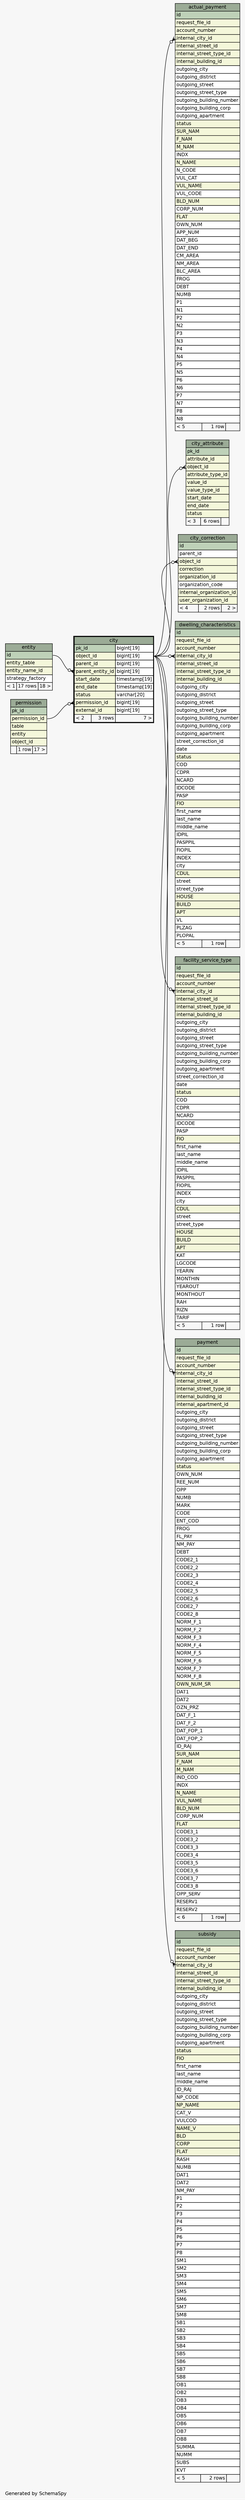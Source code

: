 // dot 2.28.0 on Windows 7 6.1
// SchemaSpy rev 590
digraph "oneDegreeRelationshipsDiagram" {
  graph [
    rankdir="RL"
    bgcolor="#f7f7f7"
    label="\nGenerated by SchemaSpy"
    labeljust="l"
    nodesep="0.18"
    ranksep="0.46"
    fontname="Helvetica"
    fontsize="11"
  ];
  node [
    fontname="Helvetica"
    fontsize="11"
    shape="plaintext"
  ];
  edge [
    arrowsize="0.8"
  ];
  "actual_payment":"internal_city_id":w -> "city":"object_id.type":e [arrowhead=none dir=back arrowtail=crowodot];
  "city":"parent_entity_id":w -> "entity":"id":e [arrowhead=none dir=back arrowtail=crowodot];
  "city":"permission_id":w -> "permission":"permission_id":e [arrowhead=none dir=back arrowtail=crowodot];
  "city_attribute":"object_id":w -> "city":"object_id.type":e [arrowhead=none dir=back arrowtail=crowodot];
  "city_correction":"object_id":w -> "city":"object_id.type":e [arrowhead=none dir=back arrowtail=crowodot];
  "dwelling_characteristics":"internal_city_id":w -> "city":"object_id.type":e [arrowhead=none dir=back arrowtail=crowodot];
  "facility_service_type":"internal_city_id":w -> "city":"object_id.type":e [arrowhead=none dir=back arrowtail=crowodot];
  "payment":"internal_city_id":w -> "city":"object_id.type":e [arrowhead=none dir=back arrowtail=crowodot];
  "subsidy":"internal_city_id":w -> "city":"object_id.type":e [arrowhead=none dir=back arrowtail=crowodot];
  "actual_payment" [
    label=<
    <TABLE BORDER="0" CELLBORDER="1" CELLSPACING="0" BGCOLOR="#ffffff">
      <TR><TD COLSPAN="3" BGCOLOR="#9bab96" ALIGN="CENTER">actual_payment</TD></TR>
      <TR><TD PORT="id" COLSPAN="3" BGCOLOR="#bed1b8" ALIGN="LEFT">id</TD></TR>
      <TR><TD PORT="request_file_id" COLSPAN="3" BGCOLOR="#f4f7da" ALIGN="LEFT">request_file_id</TD></TR>
      <TR><TD PORT="account_number" COLSPAN="3" BGCOLOR="#f4f7da" ALIGN="LEFT">account_number</TD></TR>
      <TR><TD PORT="internal_city_id" COLSPAN="3" BGCOLOR="#f4f7da" ALIGN="LEFT">internal_city_id</TD></TR>
      <TR><TD PORT="internal_street_id" COLSPAN="3" BGCOLOR="#f4f7da" ALIGN="LEFT">internal_street_id</TD></TR>
      <TR><TD PORT="internal_street_type_id" COLSPAN="3" BGCOLOR="#f4f7da" ALIGN="LEFT">internal_street_type_id</TD></TR>
      <TR><TD PORT="internal_building_id" COLSPAN="3" BGCOLOR="#f4f7da" ALIGN="LEFT">internal_building_id</TD></TR>
      <TR><TD PORT="outgoing_city" COLSPAN="3" ALIGN="LEFT">outgoing_city</TD></TR>
      <TR><TD PORT="outgoing_district" COLSPAN="3" ALIGN="LEFT">outgoing_district</TD></TR>
      <TR><TD PORT="outgoing_street" COLSPAN="3" ALIGN="LEFT">outgoing_street</TD></TR>
      <TR><TD PORT="outgoing_street_type" COLSPAN="3" ALIGN="LEFT">outgoing_street_type</TD></TR>
      <TR><TD PORT="outgoing_building_number" COLSPAN="3" ALIGN="LEFT">outgoing_building_number</TD></TR>
      <TR><TD PORT="outgoing_building_corp" COLSPAN="3" ALIGN="LEFT">outgoing_building_corp</TD></TR>
      <TR><TD PORT="outgoing_apartment" COLSPAN="3" ALIGN="LEFT">outgoing_apartment</TD></TR>
      <TR><TD PORT="status" COLSPAN="3" BGCOLOR="#f4f7da" ALIGN="LEFT">status</TD></TR>
      <TR><TD PORT="SUR_NAM" COLSPAN="3" BGCOLOR="#f4f7da" ALIGN="LEFT">SUR_NAM</TD></TR>
      <TR><TD PORT="F_NAM" COLSPAN="3" BGCOLOR="#f4f7da" ALIGN="LEFT">F_NAM</TD></TR>
      <TR><TD PORT="M_NAM" COLSPAN="3" BGCOLOR="#f4f7da" ALIGN="LEFT">M_NAM</TD></TR>
      <TR><TD PORT="INDX" COLSPAN="3" ALIGN="LEFT">INDX</TD></TR>
      <TR><TD PORT="N_NAME" COLSPAN="3" BGCOLOR="#f4f7da" ALIGN="LEFT">N_NAME</TD></TR>
      <TR><TD PORT="N_CODE" COLSPAN="3" ALIGN="LEFT">N_CODE</TD></TR>
      <TR><TD PORT="VUL_CAT" COLSPAN="3" ALIGN="LEFT">VUL_CAT</TD></TR>
      <TR><TD PORT="VUL_NAME" COLSPAN="3" BGCOLOR="#f4f7da" ALIGN="LEFT">VUL_NAME</TD></TR>
      <TR><TD PORT="VUL_CODE" COLSPAN="3" ALIGN="LEFT">VUL_CODE</TD></TR>
      <TR><TD PORT="BLD_NUM" COLSPAN="3" BGCOLOR="#f4f7da" ALIGN="LEFT">BLD_NUM</TD></TR>
      <TR><TD PORT="CORP_NUM" COLSPAN="3" ALIGN="LEFT">CORP_NUM</TD></TR>
      <TR><TD PORT="FLAT" COLSPAN="3" BGCOLOR="#f4f7da" ALIGN="LEFT">FLAT</TD></TR>
      <TR><TD PORT="OWN_NUM" COLSPAN="3" ALIGN="LEFT">OWN_NUM</TD></TR>
      <TR><TD PORT="APP_NUM" COLSPAN="3" ALIGN="LEFT">APP_NUM</TD></TR>
      <TR><TD PORT="DAT_BEG" COLSPAN="3" ALIGN="LEFT">DAT_BEG</TD></TR>
      <TR><TD PORT="DAT_END" COLSPAN="3" ALIGN="LEFT">DAT_END</TD></TR>
      <TR><TD PORT="CM_AREA" COLSPAN="3" ALIGN="LEFT">CM_AREA</TD></TR>
      <TR><TD PORT="NM_AREA" COLSPAN="3" ALIGN="LEFT">NM_AREA</TD></TR>
      <TR><TD PORT="BLC_AREA" COLSPAN="3" ALIGN="LEFT">BLC_AREA</TD></TR>
      <TR><TD PORT="FROG" COLSPAN="3" ALIGN="LEFT">FROG</TD></TR>
      <TR><TD PORT="DEBT" COLSPAN="3" ALIGN="LEFT">DEBT</TD></TR>
      <TR><TD PORT="NUMB" COLSPAN="3" ALIGN="LEFT">NUMB</TD></TR>
      <TR><TD PORT="P1" COLSPAN="3" ALIGN="LEFT">P1</TD></TR>
      <TR><TD PORT="N1" COLSPAN="3" ALIGN="LEFT">N1</TD></TR>
      <TR><TD PORT="P2" COLSPAN="3" ALIGN="LEFT">P2</TD></TR>
      <TR><TD PORT="N2" COLSPAN="3" ALIGN="LEFT">N2</TD></TR>
      <TR><TD PORT="P3" COLSPAN="3" ALIGN="LEFT">P3</TD></TR>
      <TR><TD PORT="N3" COLSPAN="3" ALIGN="LEFT">N3</TD></TR>
      <TR><TD PORT="P4" COLSPAN="3" ALIGN="LEFT">P4</TD></TR>
      <TR><TD PORT="N4" COLSPAN="3" ALIGN="LEFT">N4</TD></TR>
      <TR><TD PORT="P5" COLSPAN="3" ALIGN="LEFT">P5</TD></TR>
      <TR><TD PORT="N5" COLSPAN="3" ALIGN="LEFT">N5</TD></TR>
      <TR><TD PORT="P6" COLSPAN="3" ALIGN="LEFT">P6</TD></TR>
      <TR><TD PORT="N6" COLSPAN="3" ALIGN="LEFT">N6</TD></TR>
      <TR><TD PORT="P7" COLSPAN="3" ALIGN="LEFT">P7</TD></TR>
      <TR><TD PORT="N7" COLSPAN="3" ALIGN="LEFT">N7</TD></TR>
      <TR><TD PORT="P8" COLSPAN="3" ALIGN="LEFT">P8</TD></TR>
      <TR><TD PORT="N8" COLSPAN="3" ALIGN="LEFT">N8</TD></TR>
      <TR><TD ALIGN="LEFT" BGCOLOR="#f7f7f7">&lt; 5</TD><TD ALIGN="RIGHT" BGCOLOR="#f7f7f7">1 row</TD><TD ALIGN="RIGHT" BGCOLOR="#f7f7f7">  </TD></TR>
    </TABLE>>
    URL="actual_payment.html"
    tooltip="actual_payment"
  ];
  "city" [
    label=<
    <TABLE BORDER="2" CELLBORDER="1" CELLSPACING="0" BGCOLOR="#ffffff">
      <TR><TD COLSPAN="3" BGCOLOR="#9bab96" ALIGN="CENTER">city</TD></TR>
      <TR><TD PORT="pk_id" COLSPAN="2" BGCOLOR="#bed1b8" ALIGN="LEFT">pk_id</TD><TD PORT="pk_id.type" ALIGN="LEFT">bigint[19]</TD></TR>
      <TR><TD PORT="object_id" COLSPAN="2" BGCOLOR="#f4f7da" ALIGN="LEFT">object_id</TD><TD PORT="object_id.type" ALIGN="LEFT">bigint[19]</TD></TR>
      <TR><TD PORT="parent_id" COLSPAN="2" BGCOLOR="#f4f7da" ALIGN="LEFT">parent_id</TD><TD PORT="parent_id.type" ALIGN="LEFT">bigint[19]</TD></TR>
      <TR><TD PORT="parent_entity_id" COLSPAN="2" BGCOLOR="#f4f7da" ALIGN="LEFT">parent_entity_id</TD><TD PORT="parent_entity_id.type" ALIGN="LEFT">bigint[19]</TD></TR>
      <TR><TD PORT="start_date" COLSPAN="2" BGCOLOR="#f4f7da" ALIGN="LEFT">start_date</TD><TD PORT="start_date.type" ALIGN="LEFT">timestamp[19]</TD></TR>
      <TR><TD PORT="end_date" COLSPAN="2" BGCOLOR="#f4f7da" ALIGN="LEFT">end_date</TD><TD PORT="end_date.type" ALIGN="LEFT">timestamp[19]</TD></TR>
      <TR><TD PORT="status" COLSPAN="2" BGCOLOR="#f4f7da" ALIGN="LEFT">status</TD><TD PORT="status.type" ALIGN="LEFT">varchar[20]</TD></TR>
      <TR><TD PORT="permission_id" COLSPAN="2" BGCOLOR="#f4f7da" ALIGN="LEFT">permission_id</TD><TD PORT="permission_id.type" ALIGN="LEFT">bigint[19]</TD></TR>
      <TR><TD PORT="external_id" COLSPAN="2" BGCOLOR="#f4f7da" ALIGN="LEFT">external_id</TD><TD PORT="external_id.type" ALIGN="LEFT">bigint[19]</TD></TR>
      <TR><TD ALIGN="LEFT" BGCOLOR="#f7f7f7">&lt; 2</TD><TD ALIGN="RIGHT" BGCOLOR="#f7f7f7">3 rows</TD><TD ALIGN="RIGHT" BGCOLOR="#f7f7f7">7 &gt;</TD></TR>
    </TABLE>>
    URL="city.html"
    tooltip="city"
  ];
  "city_attribute" [
    label=<
    <TABLE BORDER="0" CELLBORDER="1" CELLSPACING="0" BGCOLOR="#ffffff">
      <TR><TD COLSPAN="3" BGCOLOR="#9bab96" ALIGN="CENTER">city_attribute</TD></TR>
      <TR><TD PORT="pk_id" COLSPAN="3" BGCOLOR="#bed1b8" ALIGN="LEFT">pk_id</TD></TR>
      <TR><TD PORT="attribute_id" COLSPAN="3" BGCOLOR="#f4f7da" ALIGN="LEFT">attribute_id</TD></TR>
      <TR><TD PORT="object_id" COLSPAN="3" BGCOLOR="#f4f7da" ALIGN="LEFT">object_id</TD></TR>
      <TR><TD PORT="attribute_type_id" COLSPAN="3" BGCOLOR="#f4f7da" ALIGN="LEFT">attribute_type_id</TD></TR>
      <TR><TD PORT="value_id" COLSPAN="3" BGCOLOR="#f4f7da" ALIGN="LEFT">value_id</TD></TR>
      <TR><TD PORT="value_type_id" COLSPAN="3" BGCOLOR="#f4f7da" ALIGN="LEFT">value_type_id</TD></TR>
      <TR><TD PORT="start_date" COLSPAN="3" BGCOLOR="#f4f7da" ALIGN="LEFT">start_date</TD></TR>
      <TR><TD PORT="end_date" COLSPAN="3" BGCOLOR="#f4f7da" ALIGN="LEFT">end_date</TD></TR>
      <TR><TD PORT="status" COLSPAN="3" BGCOLOR="#f4f7da" ALIGN="LEFT">status</TD></TR>
      <TR><TD ALIGN="LEFT" BGCOLOR="#f7f7f7">&lt; 3</TD><TD ALIGN="RIGHT" BGCOLOR="#f7f7f7">6 rows</TD><TD ALIGN="RIGHT" BGCOLOR="#f7f7f7">  </TD></TR>
    </TABLE>>
    URL="city_attribute.html"
    tooltip="city_attribute"
  ];
  "city_correction" [
    label=<
    <TABLE BORDER="0" CELLBORDER="1" CELLSPACING="0" BGCOLOR="#ffffff">
      <TR><TD COLSPAN="3" BGCOLOR="#9bab96" ALIGN="CENTER">city_correction</TD></TR>
      <TR><TD PORT="id" COLSPAN="3" BGCOLOR="#bed1b8" ALIGN="LEFT">id</TD></TR>
      <TR><TD PORT="parent_id" COLSPAN="3" ALIGN="LEFT">parent_id</TD></TR>
      <TR><TD PORT="object_id" COLSPAN="3" BGCOLOR="#f4f7da" ALIGN="LEFT">object_id</TD></TR>
      <TR><TD PORT="correction" COLSPAN="3" BGCOLOR="#f4f7da" ALIGN="LEFT">correction</TD></TR>
      <TR><TD PORT="organization_id" COLSPAN="3" BGCOLOR="#f4f7da" ALIGN="LEFT">organization_id</TD></TR>
      <TR><TD PORT="organization_code" COLSPAN="3" ALIGN="LEFT">organization_code</TD></TR>
      <TR><TD PORT="internal_organization_id" COLSPAN="3" BGCOLOR="#f4f7da" ALIGN="LEFT">internal_organization_id</TD></TR>
      <TR><TD PORT="user_organization_id" COLSPAN="3" BGCOLOR="#f4f7da" ALIGN="LEFT">user_organization_id</TD></TR>
      <TR><TD ALIGN="LEFT" BGCOLOR="#f7f7f7">&lt; 4</TD><TD ALIGN="RIGHT" BGCOLOR="#f7f7f7">2 rows</TD><TD ALIGN="RIGHT" BGCOLOR="#f7f7f7">2 &gt;</TD></TR>
    </TABLE>>
    URL="city_correction.html"
    tooltip="city_correction"
  ];
  "dwelling_characteristics" [
    label=<
    <TABLE BORDER="0" CELLBORDER="1" CELLSPACING="0" BGCOLOR="#ffffff">
      <TR><TD COLSPAN="3" BGCOLOR="#9bab96" ALIGN="CENTER">dwelling_characteristics</TD></TR>
      <TR><TD PORT="id" COLSPAN="3" BGCOLOR="#bed1b8" ALIGN="LEFT">id</TD></TR>
      <TR><TD PORT="request_file_id" COLSPAN="3" BGCOLOR="#f4f7da" ALIGN="LEFT">request_file_id</TD></TR>
      <TR><TD PORT="account_number" COLSPAN="3" BGCOLOR="#f4f7da" ALIGN="LEFT">account_number</TD></TR>
      <TR><TD PORT="internal_city_id" COLSPAN="3" BGCOLOR="#f4f7da" ALIGN="LEFT">internal_city_id</TD></TR>
      <TR><TD PORT="internal_street_id" COLSPAN="3" BGCOLOR="#f4f7da" ALIGN="LEFT">internal_street_id</TD></TR>
      <TR><TD PORT="internal_street_type_id" COLSPAN="3" BGCOLOR="#f4f7da" ALIGN="LEFT">internal_street_type_id</TD></TR>
      <TR><TD PORT="internal_building_id" COLSPAN="3" BGCOLOR="#f4f7da" ALIGN="LEFT">internal_building_id</TD></TR>
      <TR><TD PORT="outgoing_city" COLSPAN="3" ALIGN="LEFT">outgoing_city</TD></TR>
      <TR><TD PORT="outgoing_district" COLSPAN="3" ALIGN="LEFT">outgoing_district</TD></TR>
      <TR><TD PORT="outgoing_street" COLSPAN="3" ALIGN="LEFT">outgoing_street</TD></TR>
      <TR><TD PORT="outgoing_street_type" COLSPAN="3" ALIGN="LEFT">outgoing_street_type</TD></TR>
      <TR><TD PORT="outgoing_building_number" COLSPAN="3" ALIGN="LEFT">outgoing_building_number</TD></TR>
      <TR><TD PORT="outgoing_building_corp" COLSPAN="3" ALIGN="LEFT">outgoing_building_corp</TD></TR>
      <TR><TD PORT="outgoing_apartment" COLSPAN="3" ALIGN="LEFT">outgoing_apartment</TD></TR>
      <TR><TD PORT="street_correction_id" COLSPAN="3" ALIGN="LEFT">street_correction_id</TD></TR>
      <TR><TD PORT="date" COLSPAN="3" ALIGN="LEFT">date</TD></TR>
      <TR><TD PORT="status" COLSPAN="3" BGCOLOR="#f4f7da" ALIGN="LEFT">status</TD></TR>
      <TR><TD PORT="COD" COLSPAN="3" ALIGN="LEFT">COD</TD></TR>
      <TR><TD PORT="CDPR" COLSPAN="3" ALIGN="LEFT">CDPR</TD></TR>
      <TR><TD PORT="NCARD" COLSPAN="3" ALIGN="LEFT">NCARD</TD></TR>
      <TR><TD PORT="IDCODE" COLSPAN="3" ALIGN="LEFT">IDCODE</TD></TR>
      <TR><TD PORT="PASP" COLSPAN="3" ALIGN="LEFT">PASP</TD></TR>
      <TR><TD PORT="FIO" COLSPAN="3" BGCOLOR="#f4f7da" ALIGN="LEFT">FIO</TD></TR>
      <TR><TD PORT="first_name" COLSPAN="3" ALIGN="LEFT">first_name</TD></TR>
      <TR><TD PORT="last_name" COLSPAN="3" ALIGN="LEFT">last_name</TD></TR>
      <TR><TD PORT="middle_name" COLSPAN="3" ALIGN="LEFT">middle_name</TD></TR>
      <TR><TD PORT="IDPIL" COLSPAN="3" ALIGN="LEFT">IDPIL</TD></TR>
      <TR><TD PORT="PASPPIL" COLSPAN="3" ALIGN="LEFT">PASPPIL</TD></TR>
      <TR><TD PORT="FIOPIL" COLSPAN="3" ALIGN="LEFT">FIOPIL</TD></TR>
      <TR><TD PORT="INDEX" COLSPAN="3" ALIGN="LEFT">INDEX</TD></TR>
      <TR><TD PORT="city" COLSPAN="3" ALIGN="LEFT">city</TD></TR>
      <TR><TD PORT="CDUL" COLSPAN="3" BGCOLOR="#f4f7da" ALIGN="LEFT">CDUL</TD></TR>
      <TR><TD PORT="street" COLSPAN="3" ALIGN="LEFT">street</TD></TR>
      <TR><TD PORT="street_type" COLSPAN="3" ALIGN="LEFT">street_type</TD></TR>
      <TR><TD PORT="HOUSE" COLSPAN="3" BGCOLOR="#f4f7da" ALIGN="LEFT">HOUSE</TD></TR>
      <TR><TD PORT="BUILD" COLSPAN="3" BGCOLOR="#f4f7da" ALIGN="LEFT">BUILD</TD></TR>
      <TR><TD PORT="APT" COLSPAN="3" BGCOLOR="#f4f7da" ALIGN="LEFT">APT</TD></TR>
      <TR><TD PORT="VL" COLSPAN="3" ALIGN="LEFT">VL</TD></TR>
      <TR><TD PORT="PLZAG" COLSPAN="3" ALIGN="LEFT">PLZAG</TD></TR>
      <TR><TD PORT="PLOPAL" COLSPAN="3" ALIGN="LEFT">PLOPAL</TD></TR>
      <TR><TD ALIGN="LEFT" BGCOLOR="#f7f7f7">&lt; 5</TD><TD ALIGN="RIGHT" BGCOLOR="#f7f7f7">1 row</TD><TD ALIGN="RIGHT" BGCOLOR="#f7f7f7">  </TD></TR>
    </TABLE>>
    URL="dwelling_characteristics.html"
    tooltip="dwelling_characteristics"
  ];
  "entity" [
    label=<
    <TABLE BORDER="0" CELLBORDER="1" CELLSPACING="0" BGCOLOR="#ffffff">
      <TR><TD COLSPAN="3" BGCOLOR="#9bab96" ALIGN="CENTER">entity</TD></TR>
      <TR><TD PORT="id" COLSPAN="3" BGCOLOR="#bed1b8" ALIGN="LEFT">id</TD></TR>
      <TR><TD PORT="entity_table" COLSPAN="3" BGCOLOR="#f4f7da" ALIGN="LEFT">entity_table</TD></TR>
      <TR><TD PORT="entity_name_id" COLSPAN="3" BGCOLOR="#f4f7da" ALIGN="LEFT">entity_name_id</TD></TR>
      <TR><TD PORT="strategy_factory" COLSPAN="3" ALIGN="LEFT">strategy_factory</TD></TR>
      <TR><TD ALIGN="LEFT" BGCOLOR="#f7f7f7">&lt; 1</TD><TD ALIGN="RIGHT" BGCOLOR="#f7f7f7">17 rows</TD><TD ALIGN="RIGHT" BGCOLOR="#f7f7f7">18 &gt;</TD></TR>
    </TABLE>>
    URL="entity.html"
    tooltip="entity"
  ];
  "facility_service_type" [
    label=<
    <TABLE BORDER="0" CELLBORDER="1" CELLSPACING="0" BGCOLOR="#ffffff">
      <TR><TD COLSPAN="3" BGCOLOR="#9bab96" ALIGN="CENTER">facility_service_type</TD></TR>
      <TR><TD PORT="id" COLSPAN="3" BGCOLOR="#bed1b8" ALIGN="LEFT">id</TD></TR>
      <TR><TD PORT="request_file_id" COLSPAN="3" BGCOLOR="#f4f7da" ALIGN="LEFT">request_file_id</TD></TR>
      <TR><TD PORT="account_number" COLSPAN="3" BGCOLOR="#f4f7da" ALIGN="LEFT">account_number</TD></TR>
      <TR><TD PORT="internal_city_id" COLSPAN="3" BGCOLOR="#f4f7da" ALIGN="LEFT">internal_city_id</TD></TR>
      <TR><TD PORT="internal_street_id" COLSPAN="3" BGCOLOR="#f4f7da" ALIGN="LEFT">internal_street_id</TD></TR>
      <TR><TD PORT="internal_street_type_id" COLSPAN="3" BGCOLOR="#f4f7da" ALIGN="LEFT">internal_street_type_id</TD></TR>
      <TR><TD PORT="internal_building_id" COLSPAN="3" BGCOLOR="#f4f7da" ALIGN="LEFT">internal_building_id</TD></TR>
      <TR><TD PORT="outgoing_city" COLSPAN="3" ALIGN="LEFT">outgoing_city</TD></TR>
      <TR><TD PORT="outgoing_district" COLSPAN="3" ALIGN="LEFT">outgoing_district</TD></TR>
      <TR><TD PORT="outgoing_street" COLSPAN="3" ALIGN="LEFT">outgoing_street</TD></TR>
      <TR><TD PORT="outgoing_street_type" COLSPAN="3" ALIGN="LEFT">outgoing_street_type</TD></TR>
      <TR><TD PORT="outgoing_building_number" COLSPAN="3" ALIGN="LEFT">outgoing_building_number</TD></TR>
      <TR><TD PORT="outgoing_building_corp" COLSPAN="3" ALIGN="LEFT">outgoing_building_corp</TD></TR>
      <TR><TD PORT="outgoing_apartment" COLSPAN="3" ALIGN="LEFT">outgoing_apartment</TD></TR>
      <TR><TD PORT="street_correction_id" COLSPAN="3" ALIGN="LEFT">street_correction_id</TD></TR>
      <TR><TD PORT="date" COLSPAN="3" ALIGN="LEFT">date</TD></TR>
      <TR><TD PORT="status" COLSPAN="3" BGCOLOR="#f4f7da" ALIGN="LEFT">status</TD></TR>
      <TR><TD PORT="COD" COLSPAN="3" ALIGN="LEFT">COD</TD></TR>
      <TR><TD PORT="CDPR" COLSPAN="3" ALIGN="LEFT">CDPR</TD></TR>
      <TR><TD PORT="NCARD" COLSPAN="3" ALIGN="LEFT">NCARD</TD></TR>
      <TR><TD PORT="IDCODE" COLSPAN="3" ALIGN="LEFT">IDCODE</TD></TR>
      <TR><TD PORT="PASP" COLSPAN="3" ALIGN="LEFT">PASP</TD></TR>
      <TR><TD PORT="FIO" COLSPAN="3" BGCOLOR="#f4f7da" ALIGN="LEFT">FIO</TD></TR>
      <TR><TD PORT="first_name" COLSPAN="3" ALIGN="LEFT">first_name</TD></TR>
      <TR><TD PORT="last_name" COLSPAN="3" ALIGN="LEFT">last_name</TD></TR>
      <TR><TD PORT="middle_name" COLSPAN="3" ALIGN="LEFT">middle_name</TD></TR>
      <TR><TD PORT="IDPIL" COLSPAN="3" ALIGN="LEFT">IDPIL</TD></TR>
      <TR><TD PORT="PASPPIL" COLSPAN="3" ALIGN="LEFT">PASPPIL</TD></TR>
      <TR><TD PORT="FIOPIL" COLSPAN="3" ALIGN="LEFT">FIOPIL</TD></TR>
      <TR><TD PORT="INDEX" COLSPAN="3" ALIGN="LEFT">INDEX</TD></TR>
      <TR><TD PORT="city" COLSPAN="3" ALIGN="LEFT">city</TD></TR>
      <TR><TD PORT="CDUL" COLSPAN="3" BGCOLOR="#f4f7da" ALIGN="LEFT">CDUL</TD></TR>
      <TR><TD PORT="street" COLSPAN="3" ALIGN="LEFT">street</TD></TR>
      <TR><TD PORT="street_type" COLSPAN="3" ALIGN="LEFT">street_type</TD></TR>
      <TR><TD PORT="HOUSE" COLSPAN="3" BGCOLOR="#f4f7da" ALIGN="LEFT">HOUSE</TD></TR>
      <TR><TD PORT="BUILD" COLSPAN="3" BGCOLOR="#f4f7da" ALIGN="LEFT">BUILD</TD></TR>
      <TR><TD PORT="APT" COLSPAN="3" BGCOLOR="#f4f7da" ALIGN="LEFT">APT</TD></TR>
      <TR><TD PORT="KAT" COLSPAN="3" ALIGN="LEFT">KAT</TD></TR>
      <TR><TD PORT="LGCODE" COLSPAN="3" ALIGN="LEFT">LGCODE</TD></TR>
      <TR><TD PORT="YEARIN" COLSPAN="3" ALIGN="LEFT">YEARIN</TD></TR>
      <TR><TD PORT="MONTHIN" COLSPAN="3" ALIGN="LEFT">MONTHIN</TD></TR>
      <TR><TD PORT="YEAROUT" COLSPAN="3" ALIGN="LEFT">YEAROUT</TD></TR>
      <TR><TD PORT="MONTHOUT" COLSPAN="3" ALIGN="LEFT">MONTHOUT</TD></TR>
      <TR><TD PORT="RAH" COLSPAN="3" ALIGN="LEFT">RAH</TD></TR>
      <TR><TD PORT="RIZN" COLSPAN="3" ALIGN="LEFT">RIZN</TD></TR>
      <TR><TD PORT="TARIF" COLSPAN="3" ALIGN="LEFT">TARIF</TD></TR>
      <TR><TD ALIGN="LEFT" BGCOLOR="#f7f7f7">&lt; 5</TD><TD ALIGN="RIGHT" BGCOLOR="#f7f7f7">1 row</TD><TD ALIGN="RIGHT" BGCOLOR="#f7f7f7">  </TD></TR>
    </TABLE>>
    URL="facility_service_type.html"
    tooltip="facility_service_type"
  ];
  "payment" [
    label=<
    <TABLE BORDER="0" CELLBORDER="1" CELLSPACING="0" BGCOLOR="#ffffff">
      <TR><TD COLSPAN="3" BGCOLOR="#9bab96" ALIGN="CENTER">payment</TD></TR>
      <TR><TD PORT="id" COLSPAN="3" BGCOLOR="#bed1b8" ALIGN="LEFT">id</TD></TR>
      <TR><TD PORT="request_file_id" COLSPAN="3" BGCOLOR="#f4f7da" ALIGN="LEFT">request_file_id</TD></TR>
      <TR><TD PORT="account_number" COLSPAN="3" BGCOLOR="#f4f7da" ALIGN="LEFT">account_number</TD></TR>
      <TR><TD PORT="internal_city_id" COLSPAN="3" BGCOLOR="#f4f7da" ALIGN="LEFT">internal_city_id</TD></TR>
      <TR><TD PORT="internal_street_id" COLSPAN="3" BGCOLOR="#f4f7da" ALIGN="LEFT">internal_street_id</TD></TR>
      <TR><TD PORT="internal_street_type_id" COLSPAN="3" BGCOLOR="#f4f7da" ALIGN="LEFT">internal_street_type_id</TD></TR>
      <TR><TD PORT="internal_building_id" COLSPAN="3" BGCOLOR="#f4f7da" ALIGN="LEFT">internal_building_id</TD></TR>
      <TR><TD PORT="internal_apartment_id" COLSPAN="3" BGCOLOR="#f4f7da" ALIGN="LEFT">internal_apartment_id</TD></TR>
      <TR><TD PORT="outgoing_city" COLSPAN="3" ALIGN="LEFT">outgoing_city</TD></TR>
      <TR><TD PORT="outgoing_district" COLSPAN="3" ALIGN="LEFT">outgoing_district</TD></TR>
      <TR><TD PORT="outgoing_street" COLSPAN="3" ALIGN="LEFT">outgoing_street</TD></TR>
      <TR><TD PORT="outgoing_street_type" COLSPAN="3" ALIGN="LEFT">outgoing_street_type</TD></TR>
      <TR><TD PORT="outgoing_building_number" COLSPAN="3" ALIGN="LEFT">outgoing_building_number</TD></TR>
      <TR><TD PORT="outgoing_building_corp" COLSPAN="3" ALIGN="LEFT">outgoing_building_corp</TD></TR>
      <TR><TD PORT="outgoing_apartment" COLSPAN="3" ALIGN="LEFT">outgoing_apartment</TD></TR>
      <TR><TD PORT="status" COLSPAN="3" BGCOLOR="#f4f7da" ALIGN="LEFT">status</TD></TR>
      <TR><TD PORT="OWN_NUM" COLSPAN="3" ALIGN="LEFT">OWN_NUM</TD></TR>
      <TR><TD PORT="REE_NUM" COLSPAN="3" ALIGN="LEFT">REE_NUM</TD></TR>
      <TR><TD PORT="OPP" COLSPAN="3" ALIGN="LEFT">OPP</TD></TR>
      <TR><TD PORT="NUMB" COLSPAN="3" ALIGN="LEFT">NUMB</TD></TR>
      <TR><TD PORT="MARK" COLSPAN="3" ALIGN="LEFT">MARK</TD></TR>
      <TR><TD PORT="CODE" COLSPAN="3" ALIGN="LEFT">CODE</TD></TR>
      <TR><TD PORT="ENT_COD" COLSPAN="3" ALIGN="LEFT">ENT_COD</TD></TR>
      <TR><TD PORT="FROG" COLSPAN="3" ALIGN="LEFT">FROG</TD></TR>
      <TR><TD PORT="FL_PAY" COLSPAN="3" ALIGN="LEFT">FL_PAY</TD></TR>
      <TR><TD PORT="NM_PAY" COLSPAN="3" ALIGN="LEFT">NM_PAY</TD></TR>
      <TR><TD PORT="DEBT" COLSPAN="3" ALIGN="LEFT">DEBT</TD></TR>
      <TR><TD PORT="CODE2_1" COLSPAN="3" ALIGN="LEFT">CODE2_1</TD></TR>
      <TR><TD PORT="CODE2_2" COLSPAN="3" ALIGN="LEFT">CODE2_2</TD></TR>
      <TR><TD PORT="CODE2_3" COLSPAN="3" ALIGN="LEFT">CODE2_3</TD></TR>
      <TR><TD PORT="CODE2_4" COLSPAN="3" ALIGN="LEFT">CODE2_4</TD></TR>
      <TR><TD PORT="CODE2_5" COLSPAN="3" ALIGN="LEFT">CODE2_5</TD></TR>
      <TR><TD PORT="CODE2_6" COLSPAN="3" ALIGN="LEFT">CODE2_6</TD></TR>
      <TR><TD PORT="CODE2_7" COLSPAN="3" ALIGN="LEFT">CODE2_7</TD></TR>
      <TR><TD PORT="CODE2_8" COLSPAN="3" ALIGN="LEFT">CODE2_8</TD></TR>
      <TR><TD PORT="NORM_F_1" COLSPAN="3" ALIGN="LEFT">NORM_F_1</TD></TR>
      <TR><TD PORT="NORM_F_2" COLSPAN="3" ALIGN="LEFT">NORM_F_2</TD></TR>
      <TR><TD PORT="NORM_F_3" COLSPAN="3" ALIGN="LEFT">NORM_F_3</TD></TR>
      <TR><TD PORT="NORM_F_4" COLSPAN="3" ALIGN="LEFT">NORM_F_4</TD></TR>
      <TR><TD PORT="NORM_F_5" COLSPAN="3" ALIGN="LEFT">NORM_F_5</TD></TR>
      <TR><TD PORT="NORM_F_6" COLSPAN="3" ALIGN="LEFT">NORM_F_6</TD></TR>
      <TR><TD PORT="NORM_F_7" COLSPAN="3" ALIGN="LEFT">NORM_F_7</TD></TR>
      <TR><TD PORT="NORM_F_8" COLSPAN="3" ALIGN="LEFT">NORM_F_8</TD></TR>
      <TR><TD PORT="OWN_NUM_SR" COLSPAN="3" BGCOLOR="#f4f7da" ALIGN="LEFT">OWN_NUM_SR</TD></TR>
      <TR><TD PORT="DAT1" COLSPAN="3" ALIGN="LEFT">DAT1</TD></TR>
      <TR><TD PORT="DAT2" COLSPAN="3" ALIGN="LEFT">DAT2</TD></TR>
      <TR><TD PORT="OZN_PRZ" COLSPAN="3" ALIGN="LEFT">OZN_PRZ</TD></TR>
      <TR><TD PORT="DAT_F_1" COLSPAN="3" ALIGN="LEFT">DAT_F_1</TD></TR>
      <TR><TD PORT="DAT_F_2" COLSPAN="3" ALIGN="LEFT">DAT_F_2</TD></TR>
      <TR><TD PORT="DAT_FOP_1" COLSPAN="3" ALIGN="LEFT">DAT_FOP_1</TD></TR>
      <TR><TD PORT="DAT_FOP_2" COLSPAN="3" ALIGN="LEFT">DAT_FOP_2</TD></TR>
      <TR><TD PORT="ID_RAJ" COLSPAN="3" ALIGN="LEFT">ID_RAJ</TD></TR>
      <TR><TD PORT="SUR_NAM" COLSPAN="3" BGCOLOR="#f4f7da" ALIGN="LEFT">SUR_NAM</TD></TR>
      <TR><TD PORT="F_NAM" COLSPAN="3" BGCOLOR="#f4f7da" ALIGN="LEFT">F_NAM</TD></TR>
      <TR><TD PORT="M_NAM" COLSPAN="3" BGCOLOR="#f4f7da" ALIGN="LEFT">M_NAM</TD></TR>
      <TR><TD PORT="IND_COD" COLSPAN="3" ALIGN="LEFT">IND_COD</TD></TR>
      <TR><TD PORT="INDX" COLSPAN="3" ALIGN="LEFT">INDX</TD></TR>
      <TR><TD PORT="N_NAME" COLSPAN="3" BGCOLOR="#f4f7da" ALIGN="LEFT">N_NAME</TD></TR>
      <TR><TD PORT="VUL_NAME" COLSPAN="3" BGCOLOR="#f4f7da" ALIGN="LEFT">VUL_NAME</TD></TR>
      <TR><TD PORT="BLD_NUM" COLSPAN="3" BGCOLOR="#f4f7da" ALIGN="LEFT">BLD_NUM</TD></TR>
      <TR><TD PORT="CORP_NUM" COLSPAN="3" ALIGN="LEFT">CORP_NUM</TD></TR>
      <TR><TD PORT="FLAT" COLSPAN="3" BGCOLOR="#f4f7da" ALIGN="LEFT">FLAT</TD></TR>
      <TR><TD PORT="CODE3_1" COLSPAN="3" ALIGN="LEFT">CODE3_1</TD></TR>
      <TR><TD PORT="CODE3_2" COLSPAN="3" ALIGN="LEFT">CODE3_2</TD></TR>
      <TR><TD PORT="CODE3_3" COLSPAN="3" ALIGN="LEFT">CODE3_3</TD></TR>
      <TR><TD PORT="CODE3_4" COLSPAN="3" ALIGN="LEFT">CODE3_4</TD></TR>
      <TR><TD PORT="CODE3_5" COLSPAN="3" ALIGN="LEFT">CODE3_5</TD></TR>
      <TR><TD PORT="CODE3_6" COLSPAN="3" ALIGN="LEFT">CODE3_6</TD></TR>
      <TR><TD PORT="CODE3_7" COLSPAN="3" ALIGN="LEFT">CODE3_7</TD></TR>
      <TR><TD PORT="CODE3_8" COLSPAN="3" ALIGN="LEFT">CODE3_8</TD></TR>
      <TR><TD PORT="OPP_SERV" COLSPAN="3" ALIGN="LEFT">OPP_SERV</TD></TR>
      <TR><TD PORT="RESERV1" COLSPAN="3" ALIGN="LEFT">RESERV1</TD></TR>
      <TR><TD PORT="RESERV2" COLSPAN="3" ALIGN="LEFT">RESERV2</TD></TR>
      <TR><TD ALIGN="LEFT" BGCOLOR="#f7f7f7">&lt; 6</TD><TD ALIGN="RIGHT" BGCOLOR="#f7f7f7">1 row</TD><TD ALIGN="RIGHT" BGCOLOR="#f7f7f7">  </TD></TR>
    </TABLE>>
    URL="payment.html"
    tooltip="payment"
  ];
  "permission" [
    label=<
    <TABLE BORDER="0" CELLBORDER="1" CELLSPACING="0" BGCOLOR="#ffffff">
      <TR><TD COLSPAN="3" BGCOLOR="#9bab96" ALIGN="CENTER">permission</TD></TR>
      <TR><TD PORT="pk_id" COLSPAN="3" BGCOLOR="#bed1b8" ALIGN="LEFT">pk_id</TD></TR>
      <TR><TD PORT="permission_id" COLSPAN="3" BGCOLOR="#f4f7da" ALIGN="LEFT">permission_id</TD></TR>
      <TR><TD PORT="table" COLSPAN="3" BGCOLOR="#f4f7da" ALIGN="LEFT">table</TD></TR>
      <TR><TD PORT="entity" COLSPAN="3" BGCOLOR="#f4f7da" ALIGN="LEFT">entity</TD></TR>
      <TR><TD PORT="object_id" COLSPAN="3" BGCOLOR="#f4f7da" ALIGN="LEFT">object_id</TD></TR>
      <TR><TD ALIGN="LEFT" BGCOLOR="#f7f7f7">  </TD><TD ALIGN="RIGHT" BGCOLOR="#f7f7f7">1 row</TD><TD ALIGN="RIGHT" BGCOLOR="#f7f7f7">17 &gt;</TD></TR>
    </TABLE>>
    URL="permission.html"
    tooltip="permission"
  ];
  "subsidy" [
    label=<
    <TABLE BORDER="0" CELLBORDER="1" CELLSPACING="0" BGCOLOR="#ffffff">
      <TR><TD COLSPAN="3" BGCOLOR="#9bab96" ALIGN="CENTER">subsidy</TD></TR>
      <TR><TD PORT="id" COLSPAN="3" BGCOLOR="#bed1b8" ALIGN="LEFT">id</TD></TR>
      <TR><TD PORT="request_file_id" COLSPAN="3" BGCOLOR="#f4f7da" ALIGN="LEFT">request_file_id</TD></TR>
      <TR><TD PORT="account_number" COLSPAN="3" BGCOLOR="#f4f7da" ALIGN="LEFT">account_number</TD></TR>
      <TR><TD PORT="internal_city_id" COLSPAN="3" BGCOLOR="#f4f7da" ALIGN="LEFT">internal_city_id</TD></TR>
      <TR><TD PORT="internal_street_id" COLSPAN="3" BGCOLOR="#f4f7da" ALIGN="LEFT">internal_street_id</TD></TR>
      <TR><TD PORT="internal_street_type_id" COLSPAN="3" BGCOLOR="#f4f7da" ALIGN="LEFT">internal_street_type_id</TD></TR>
      <TR><TD PORT="internal_building_id" COLSPAN="3" BGCOLOR="#f4f7da" ALIGN="LEFT">internal_building_id</TD></TR>
      <TR><TD PORT="outgoing_city" COLSPAN="3" ALIGN="LEFT">outgoing_city</TD></TR>
      <TR><TD PORT="outgoing_district" COLSPAN="3" ALIGN="LEFT">outgoing_district</TD></TR>
      <TR><TD PORT="outgoing_street" COLSPAN="3" ALIGN="LEFT">outgoing_street</TD></TR>
      <TR><TD PORT="outgoing_street_type" COLSPAN="3" ALIGN="LEFT">outgoing_street_type</TD></TR>
      <TR><TD PORT="outgoing_building_number" COLSPAN="3" ALIGN="LEFT">outgoing_building_number</TD></TR>
      <TR><TD PORT="outgoing_building_corp" COLSPAN="3" ALIGN="LEFT">outgoing_building_corp</TD></TR>
      <TR><TD PORT="outgoing_apartment" COLSPAN="3" ALIGN="LEFT">outgoing_apartment</TD></TR>
      <TR><TD PORT="status" COLSPAN="3" BGCOLOR="#f4f7da" ALIGN="LEFT">status</TD></TR>
      <TR><TD PORT="FIO" COLSPAN="3" BGCOLOR="#f4f7da" ALIGN="LEFT">FIO</TD></TR>
      <TR><TD PORT="first_name" COLSPAN="3" ALIGN="LEFT">first_name</TD></TR>
      <TR><TD PORT="last_name" COLSPAN="3" ALIGN="LEFT">last_name</TD></TR>
      <TR><TD PORT="middle_name" COLSPAN="3" ALIGN="LEFT">middle_name</TD></TR>
      <TR><TD PORT="ID_RAJ" COLSPAN="3" ALIGN="LEFT">ID_RAJ</TD></TR>
      <TR><TD PORT="NP_CODE" COLSPAN="3" ALIGN="LEFT">NP_CODE</TD></TR>
      <TR><TD PORT="NP_NAME" COLSPAN="3" BGCOLOR="#f4f7da" ALIGN="LEFT">NP_NAME</TD></TR>
      <TR><TD PORT="CAT_V" COLSPAN="3" ALIGN="LEFT">CAT_V</TD></TR>
      <TR><TD PORT="VULCOD" COLSPAN="3" ALIGN="LEFT">VULCOD</TD></TR>
      <TR><TD PORT="NAME_V" COLSPAN="3" BGCOLOR="#f4f7da" ALIGN="LEFT">NAME_V</TD></TR>
      <TR><TD PORT="BLD" COLSPAN="3" BGCOLOR="#f4f7da" ALIGN="LEFT">BLD</TD></TR>
      <TR><TD PORT="CORP" COLSPAN="3" BGCOLOR="#f4f7da" ALIGN="LEFT">CORP</TD></TR>
      <TR><TD PORT="FLAT" COLSPAN="3" BGCOLOR="#f4f7da" ALIGN="LEFT">FLAT</TD></TR>
      <TR><TD PORT="RASH" COLSPAN="3" ALIGN="LEFT">RASH</TD></TR>
      <TR><TD PORT="NUMB" COLSPAN="3" ALIGN="LEFT">NUMB</TD></TR>
      <TR><TD PORT="DAT1" COLSPAN="3" ALIGN="LEFT">DAT1</TD></TR>
      <TR><TD PORT="DAT2" COLSPAN="3" ALIGN="LEFT">DAT2</TD></TR>
      <TR><TD PORT="NM_PAY" COLSPAN="3" ALIGN="LEFT">NM_PAY</TD></TR>
      <TR><TD PORT="P1" COLSPAN="3" ALIGN="LEFT">P1</TD></TR>
      <TR><TD PORT="P2" COLSPAN="3" ALIGN="LEFT">P2</TD></TR>
      <TR><TD PORT="P3" COLSPAN="3" ALIGN="LEFT">P3</TD></TR>
      <TR><TD PORT="P4" COLSPAN="3" ALIGN="LEFT">P4</TD></TR>
      <TR><TD PORT="P5" COLSPAN="3" ALIGN="LEFT">P5</TD></TR>
      <TR><TD PORT="P6" COLSPAN="3" ALIGN="LEFT">P6</TD></TR>
      <TR><TD PORT="P7" COLSPAN="3" ALIGN="LEFT">P7</TD></TR>
      <TR><TD PORT="P8" COLSPAN="3" ALIGN="LEFT">P8</TD></TR>
      <TR><TD PORT="SM1" COLSPAN="3" ALIGN="LEFT">SM1</TD></TR>
      <TR><TD PORT="SM2" COLSPAN="3" ALIGN="LEFT">SM2</TD></TR>
      <TR><TD PORT="SM3" COLSPAN="3" ALIGN="LEFT">SM3</TD></TR>
      <TR><TD PORT="SM4" COLSPAN="3" ALIGN="LEFT">SM4</TD></TR>
      <TR><TD PORT="SM5" COLSPAN="3" ALIGN="LEFT">SM5</TD></TR>
      <TR><TD PORT="SM6" COLSPAN="3" ALIGN="LEFT">SM6</TD></TR>
      <TR><TD PORT="SM7" COLSPAN="3" ALIGN="LEFT">SM7</TD></TR>
      <TR><TD PORT="SM8" COLSPAN="3" ALIGN="LEFT">SM8</TD></TR>
      <TR><TD PORT="SB1" COLSPAN="3" ALIGN="LEFT">SB1</TD></TR>
      <TR><TD PORT="SB2" COLSPAN="3" ALIGN="LEFT">SB2</TD></TR>
      <TR><TD PORT="SB3" COLSPAN="3" ALIGN="LEFT">SB3</TD></TR>
      <TR><TD PORT="SB4" COLSPAN="3" ALIGN="LEFT">SB4</TD></TR>
      <TR><TD PORT="SB5" COLSPAN="3" ALIGN="LEFT">SB5</TD></TR>
      <TR><TD PORT="SB6" COLSPAN="3" ALIGN="LEFT">SB6</TD></TR>
      <TR><TD PORT="SB7" COLSPAN="3" ALIGN="LEFT">SB7</TD></TR>
      <TR><TD PORT="SB8" COLSPAN="3" ALIGN="LEFT">SB8</TD></TR>
      <TR><TD PORT="OB1" COLSPAN="3" ALIGN="LEFT">OB1</TD></TR>
      <TR><TD PORT="OB2" COLSPAN="3" ALIGN="LEFT">OB2</TD></TR>
      <TR><TD PORT="OB3" COLSPAN="3" ALIGN="LEFT">OB3</TD></TR>
      <TR><TD PORT="OB4" COLSPAN="3" ALIGN="LEFT">OB4</TD></TR>
      <TR><TD PORT="OB5" COLSPAN="3" ALIGN="LEFT">OB5</TD></TR>
      <TR><TD PORT="OB6" COLSPAN="3" ALIGN="LEFT">OB6</TD></TR>
      <TR><TD PORT="OB7" COLSPAN="3" ALIGN="LEFT">OB7</TD></TR>
      <TR><TD PORT="OB8" COLSPAN="3" ALIGN="LEFT">OB8</TD></TR>
      <TR><TD PORT="SUMMA" COLSPAN="3" ALIGN="LEFT">SUMMA</TD></TR>
      <TR><TD PORT="NUMM" COLSPAN="3" ALIGN="LEFT">NUMM</TD></TR>
      <TR><TD PORT="SUBS" COLSPAN="3" ALIGN="LEFT">SUBS</TD></TR>
      <TR><TD PORT="KVT" COLSPAN="3" ALIGN="LEFT">KVT</TD></TR>
      <TR><TD ALIGN="LEFT" BGCOLOR="#f7f7f7">&lt; 5</TD><TD ALIGN="RIGHT" BGCOLOR="#f7f7f7">2 rows</TD><TD ALIGN="RIGHT" BGCOLOR="#f7f7f7">  </TD></TR>
    </TABLE>>
    URL="subsidy.html"
    tooltip="subsidy"
  ];
}
